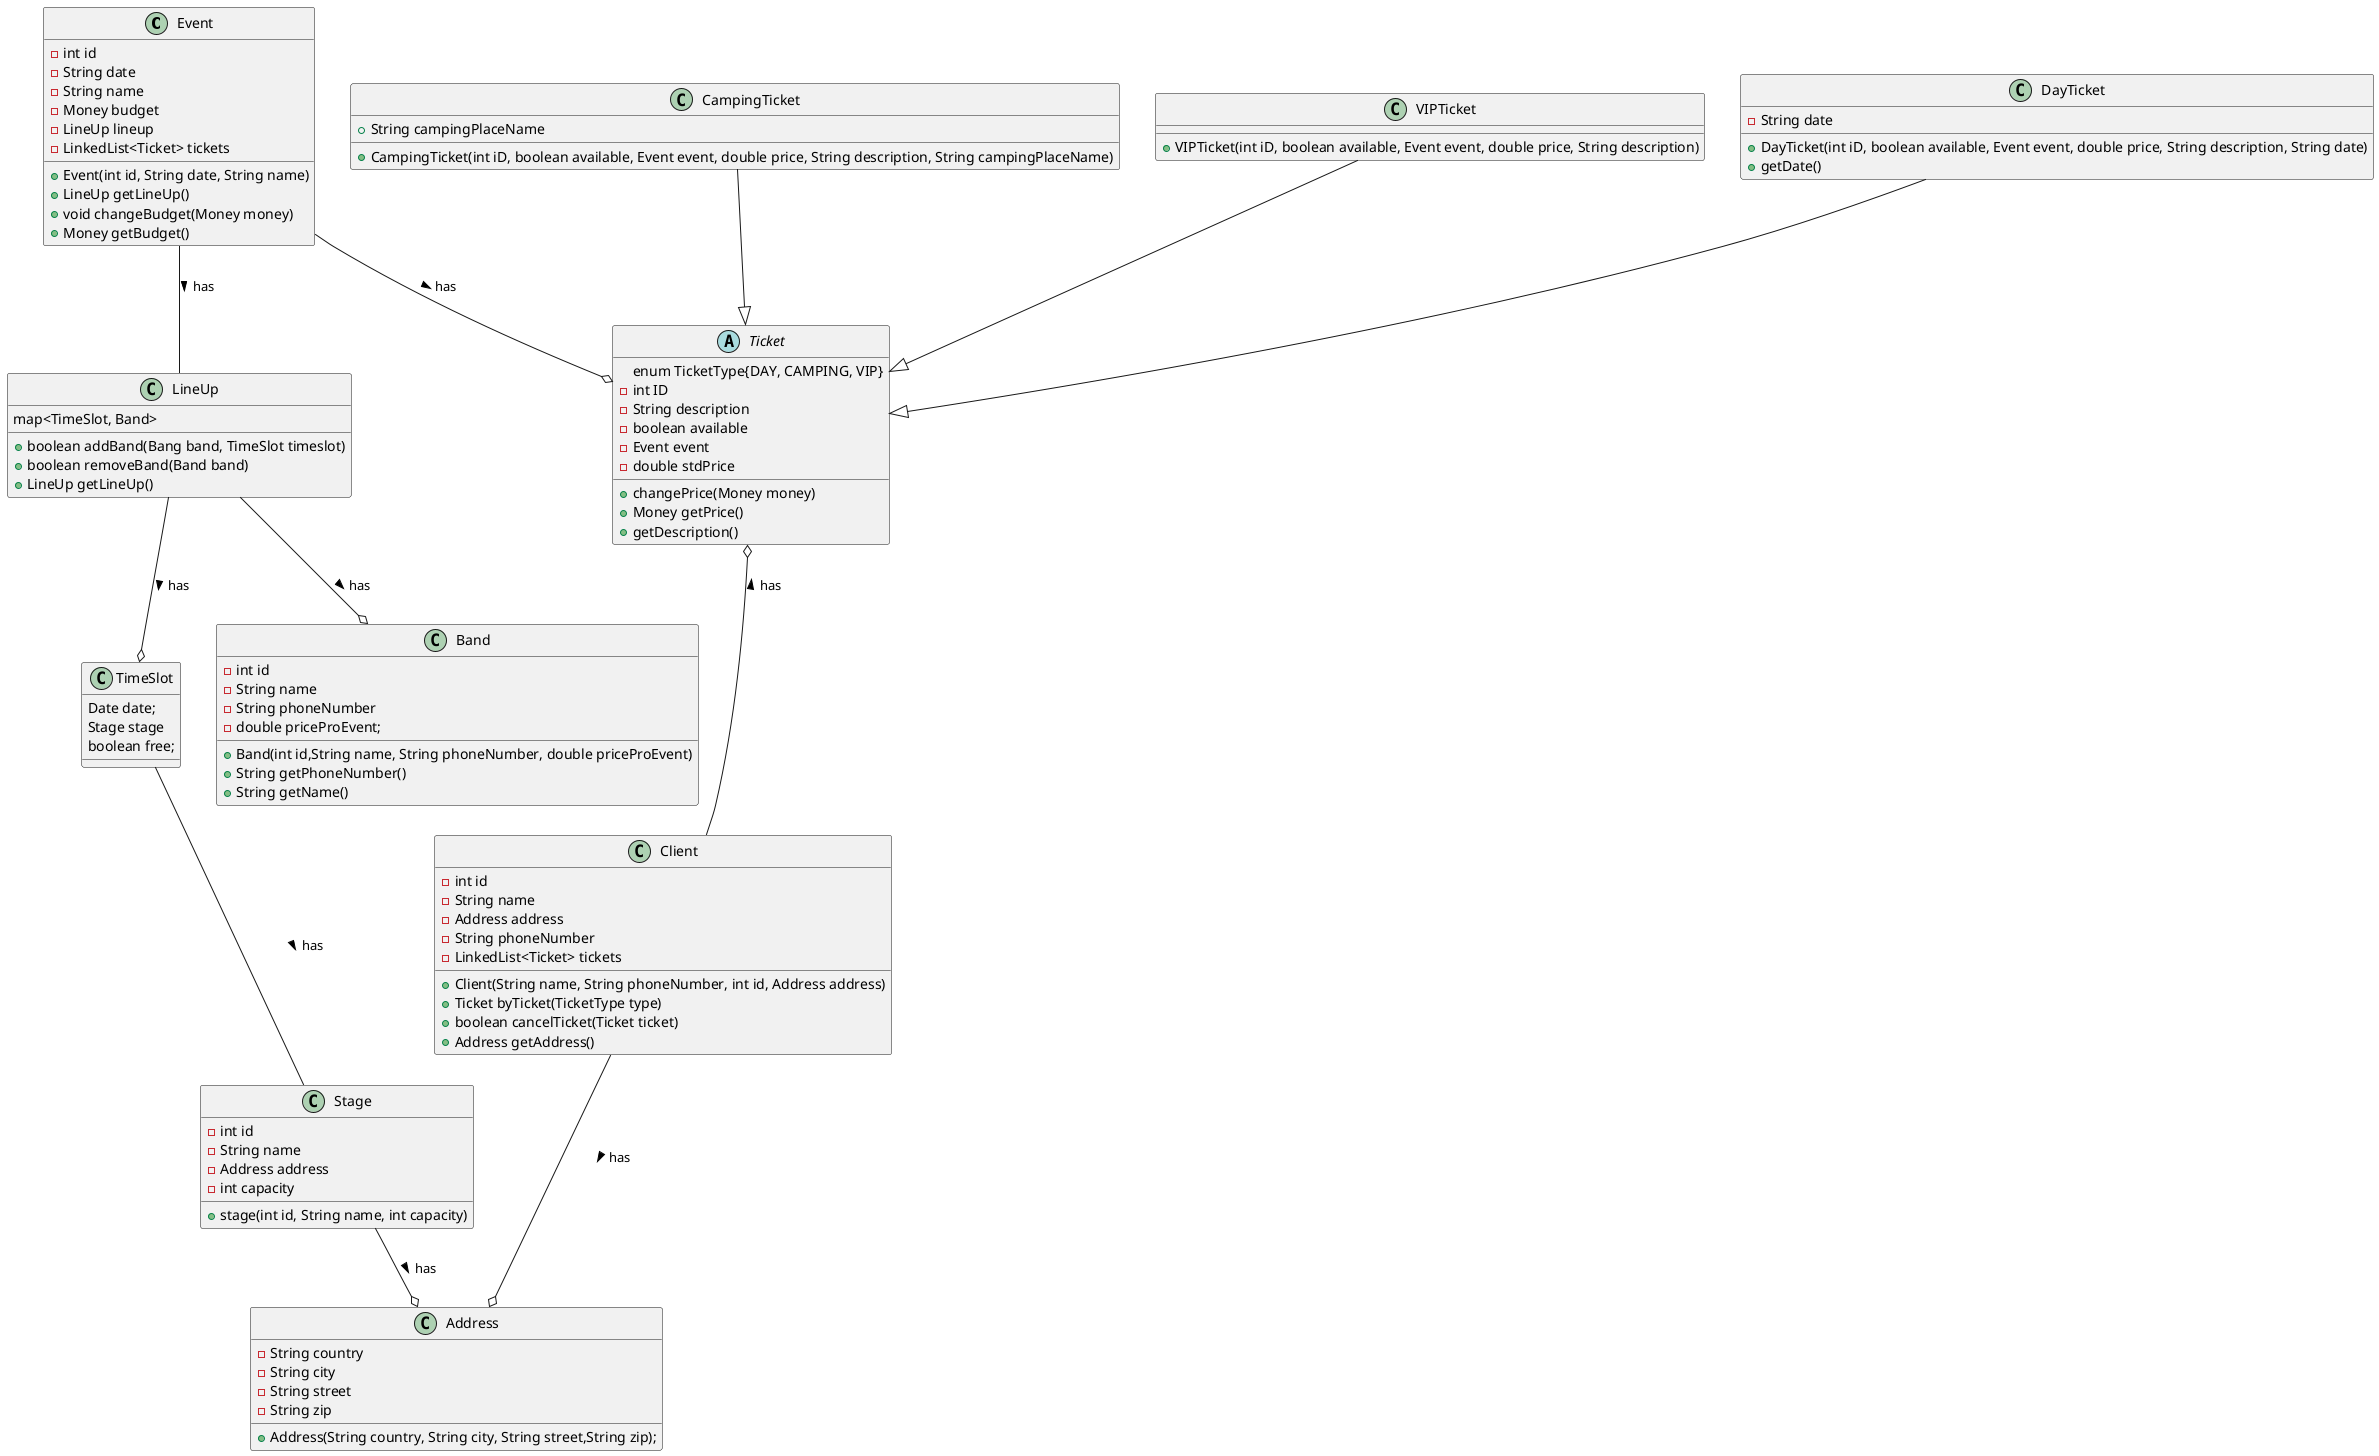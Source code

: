 @startuml
Event --o Ticket : > has
Event -- LineUp : > has
Ticket o-- Client : < has
CampingTicket --|> Ticket
VIPTicket --|> Ticket
DayTicket --|> Ticket
Stage --o Address : > has
Client --o Address : > has
TimeSlot -- Stage : > has
LineUp --o TimeSlot : > has
LineUp --o Band : > has


class Client{
-int id
-String name
-Address address
-String phoneNumber
-LinkedList<Ticket> tickets
+Client(String name, String phoneNumber, int id, Address address)
+Ticket byTicket(TicketType type)
+boolean cancelTicket(Ticket ticket)
+Address getAddress()
}
abstract class Ticket{
enum TicketType{DAY, CAMPING, VIP}
-int ID
-String description
-boolean available
-Event event
-double stdPrice
+changePrice(Money money)
+Money getPrice()
+getDescription()
}

class Event{
-int id
-String date
-String name
-Money budget
-LineUp lineup
-LinkedList<Ticket> tickets
+Event(int id, String date, String name)
+LineUp getLineUp()
+void changeBudget(Money money)
+Money getBudget()
}
class Band{
-int id
-String name
-String phoneNumber
-double priceProEvent;
+Band(int id,String name, String phoneNumber, double priceProEvent)
+String getPhoneNumber()
+String getName()
}
class Stage{
-int id
-String name
-Address address
-int capacity
+stage(int id, String name, int capacity)
}
class Address{
-String country
-String city
-String street
-String zip
+Address(String country, String city, String street,String zip);
}
class DayTicket{
-String date
+DayTicket(int iD, boolean available, Event event, double price, String description, String date)
+getDate()
}
class CampingTicket{
+String campingPlaceName
+CampingTicket(int iD, boolean available, Event event, double price, String description, String campingPlaceName)
}
class VIPTicket{
+VIPTicket(int iD, boolean available, Event event, double price, String description)
}
class LineUp{
map<TimeSlot, Band>
+boolean addBand(Bang band, TimeSlot timeslot)
+boolean removeBand(Band band)
+LineUp getLineUp()
}
class TimeSlot{
Date date;
Stage stage
boolean free;
}
@enduml